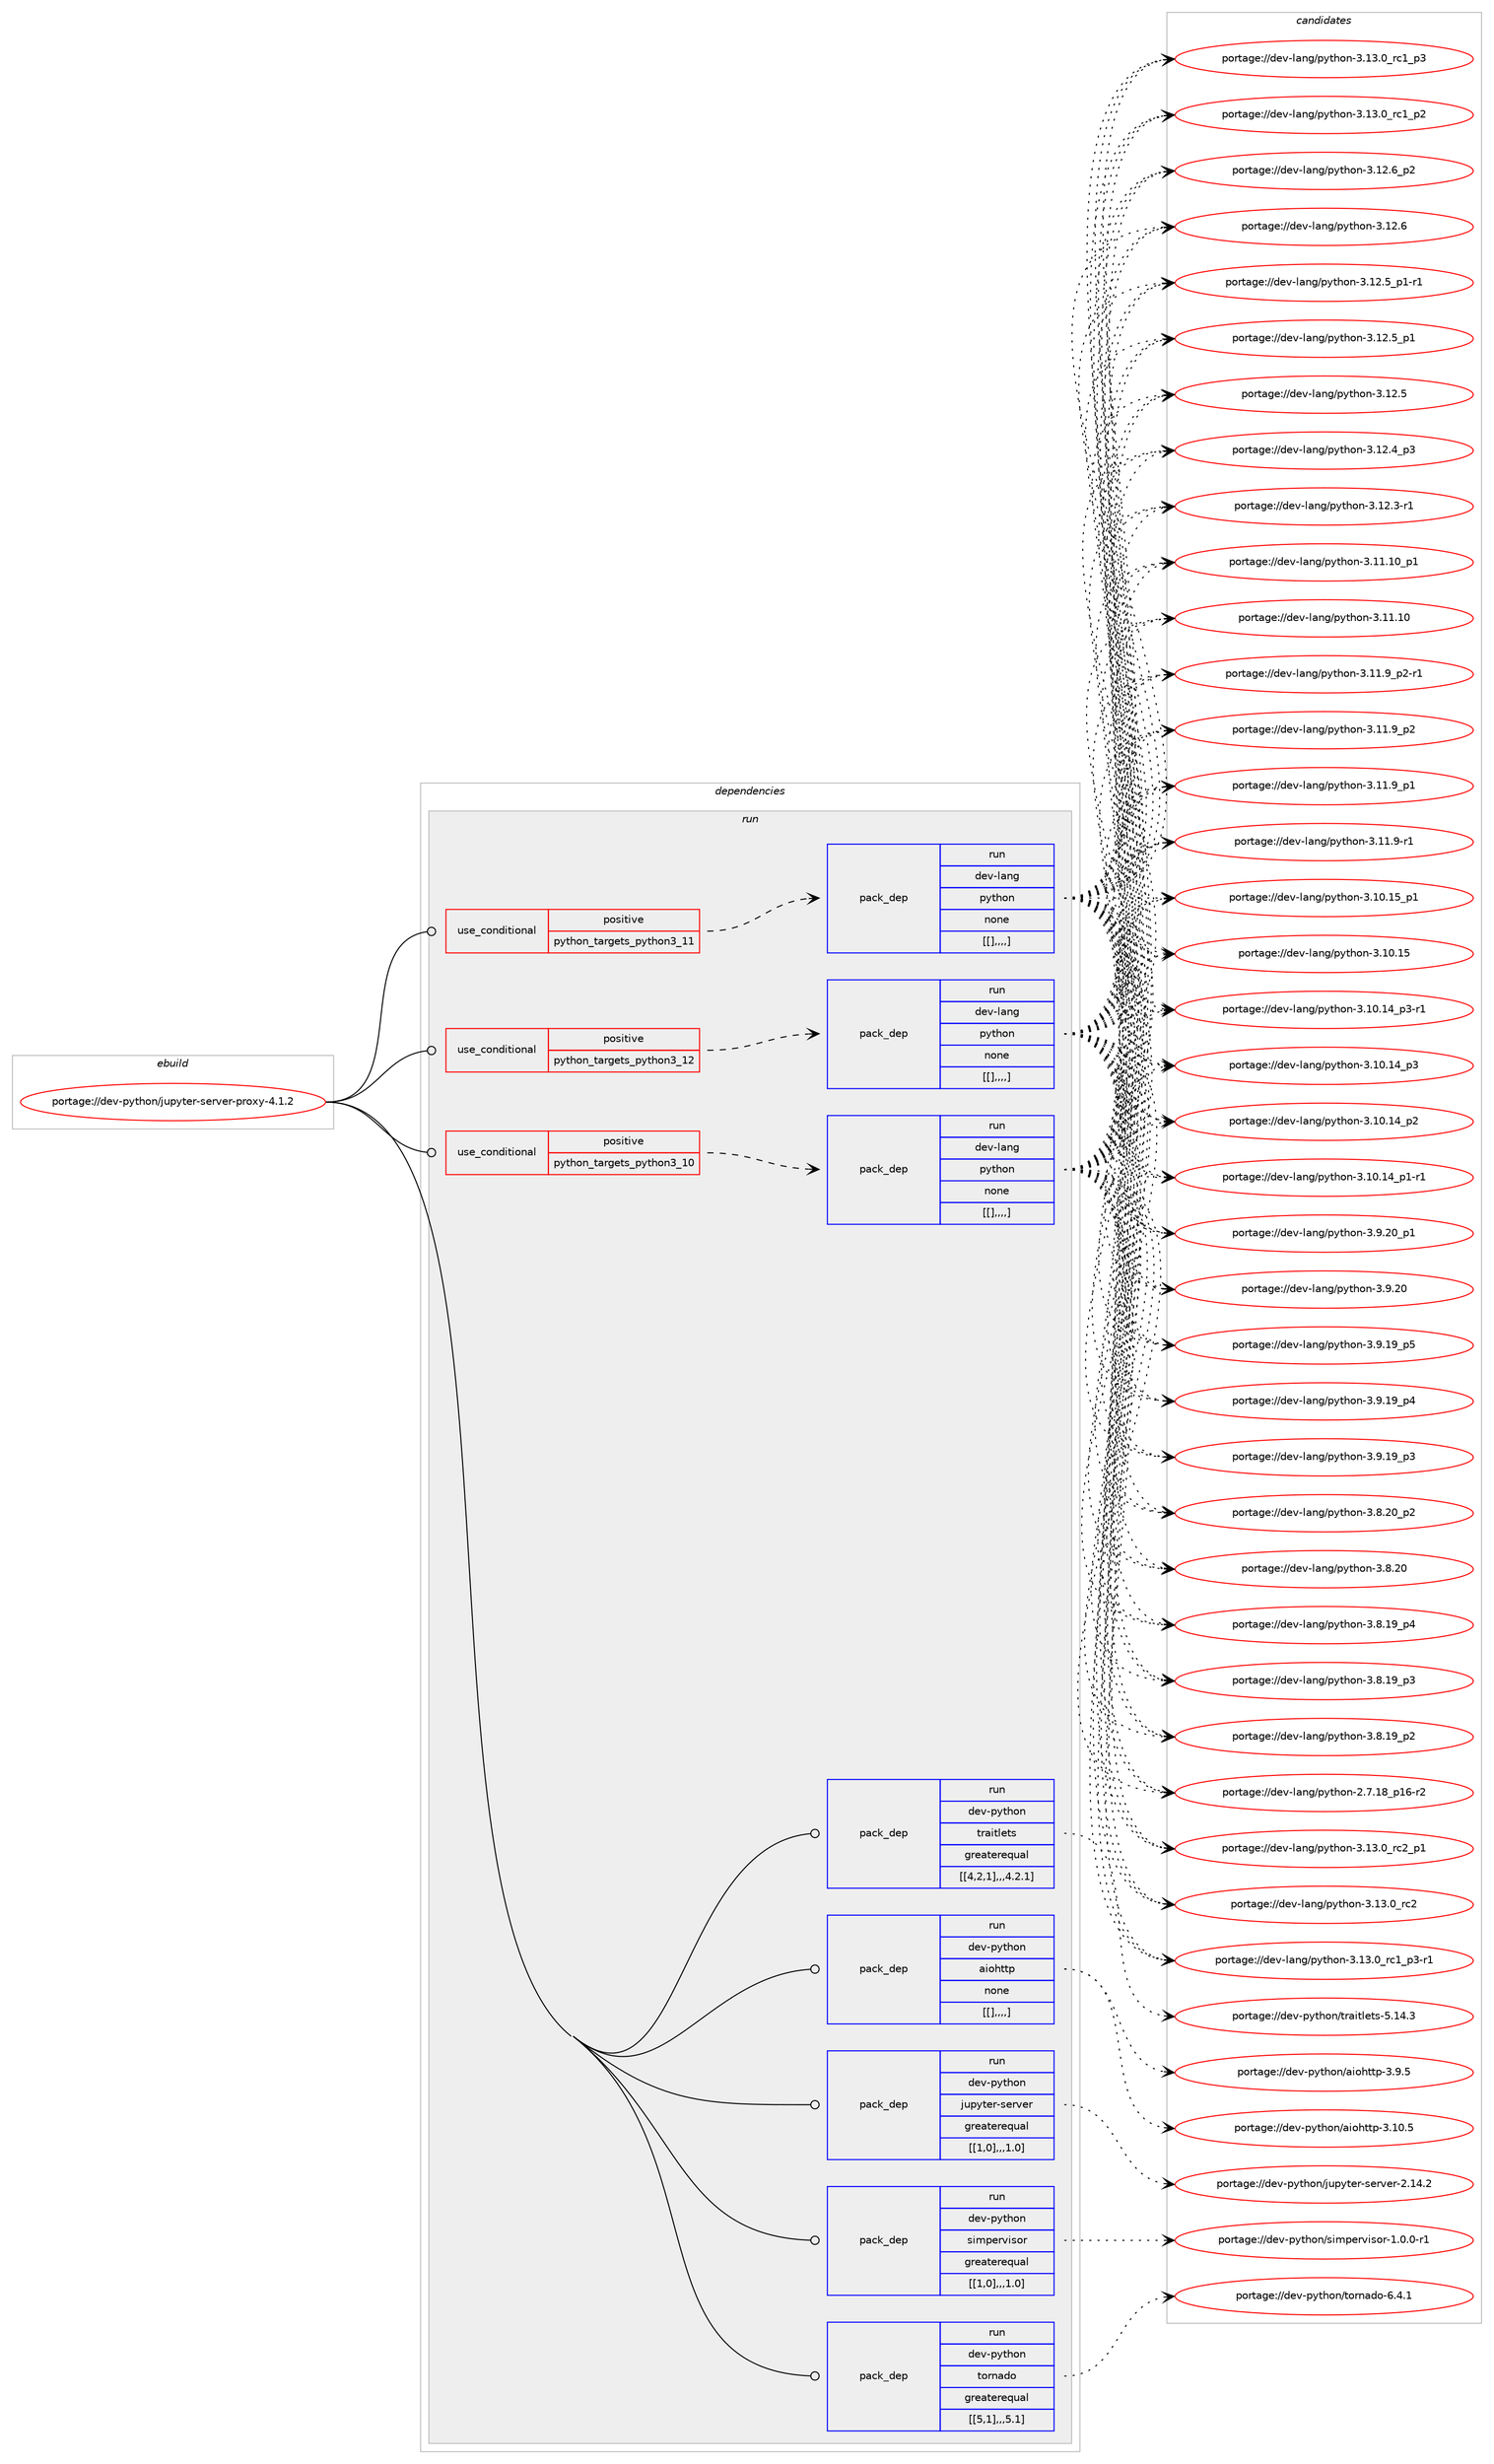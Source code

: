 digraph prolog {

# *************
# Graph options
# *************

newrank=true;
concentrate=true;
compound=true;
graph [rankdir=LR,fontname=Helvetica,fontsize=10,ranksep=1.5];#, ranksep=2.5, nodesep=0.2];
edge  [arrowhead=vee];
node  [fontname=Helvetica,fontsize=10];

# **********
# The ebuild
# **********

subgraph cluster_leftcol {
color=gray;
label=<<i>ebuild</i>>;
id [label="portage://dev-python/jupyter-server-proxy-4.1.2", color=red, width=4, href="../dev-python/jupyter-server-proxy-4.1.2.svg"];
}

# ****************
# The dependencies
# ****************

subgraph cluster_midcol {
color=gray;
label=<<i>dependencies</i>>;
subgraph cluster_compile {
fillcolor="#eeeeee";
style=filled;
label=<<i>compile</i>>;
}
subgraph cluster_compileandrun {
fillcolor="#eeeeee";
style=filled;
label=<<i>compile and run</i>>;
}
subgraph cluster_run {
fillcolor="#eeeeee";
style=filled;
label=<<i>run</i>>;
subgraph cond35204 {
dependency151197 [label=<<TABLE BORDER="0" CELLBORDER="1" CELLSPACING="0" CELLPADDING="4"><TR><TD ROWSPAN="3" CELLPADDING="10">use_conditional</TD></TR><TR><TD>positive</TD></TR><TR><TD>python_targets_python3_10</TD></TR></TABLE>>, shape=none, color=red];
subgraph pack114779 {
dependency151198 [label=<<TABLE BORDER="0" CELLBORDER="1" CELLSPACING="0" CELLPADDING="4" WIDTH="220"><TR><TD ROWSPAN="6" CELLPADDING="30">pack_dep</TD></TR><TR><TD WIDTH="110">run</TD></TR><TR><TD>dev-lang</TD></TR><TR><TD>python</TD></TR><TR><TD>none</TD></TR><TR><TD>[[],,,,]</TD></TR></TABLE>>, shape=none, color=blue];
}
dependency151197:e -> dependency151198:w [weight=20,style="dashed",arrowhead="vee"];
}
id:e -> dependency151197:w [weight=20,style="solid",arrowhead="odot"];
subgraph cond35205 {
dependency151199 [label=<<TABLE BORDER="0" CELLBORDER="1" CELLSPACING="0" CELLPADDING="4"><TR><TD ROWSPAN="3" CELLPADDING="10">use_conditional</TD></TR><TR><TD>positive</TD></TR><TR><TD>python_targets_python3_11</TD></TR></TABLE>>, shape=none, color=red];
subgraph pack114780 {
dependency151200 [label=<<TABLE BORDER="0" CELLBORDER="1" CELLSPACING="0" CELLPADDING="4" WIDTH="220"><TR><TD ROWSPAN="6" CELLPADDING="30">pack_dep</TD></TR><TR><TD WIDTH="110">run</TD></TR><TR><TD>dev-lang</TD></TR><TR><TD>python</TD></TR><TR><TD>none</TD></TR><TR><TD>[[],,,,]</TD></TR></TABLE>>, shape=none, color=blue];
}
dependency151199:e -> dependency151200:w [weight=20,style="dashed",arrowhead="vee"];
}
id:e -> dependency151199:w [weight=20,style="solid",arrowhead="odot"];
subgraph cond35206 {
dependency151201 [label=<<TABLE BORDER="0" CELLBORDER="1" CELLSPACING="0" CELLPADDING="4"><TR><TD ROWSPAN="3" CELLPADDING="10">use_conditional</TD></TR><TR><TD>positive</TD></TR><TR><TD>python_targets_python3_12</TD></TR></TABLE>>, shape=none, color=red];
subgraph pack114781 {
dependency151202 [label=<<TABLE BORDER="0" CELLBORDER="1" CELLSPACING="0" CELLPADDING="4" WIDTH="220"><TR><TD ROWSPAN="6" CELLPADDING="30">pack_dep</TD></TR><TR><TD WIDTH="110">run</TD></TR><TR><TD>dev-lang</TD></TR><TR><TD>python</TD></TR><TR><TD>none</TD></TR><TR><TD>[[],,,,]</TD></TR></TABLE>>, shape=none, color=blue];
}
dependency151201:e -> dependency151202:w [weight=20,style="dashed",arrowhead="vee"];
}
id:e -> dependency151201:w [weight=20,style="solid",arrowhead="odot"];
subgraph pack114782 {
dependency151203 [label=<<TABLE BORDER="0" CELLBORDER="1" CELLSPACING="0" CELLPADDING="4" WIDTH="220"><TR><TD ROWSPAN="6" CELLPADDING="30">pack_dep</TD></TR><TR><TD WIDTH="110">run</TD></TR><TR><TD>dev-python</TD></TR><TR><TD>aiohttp</TD></TR><TR><TD>none</TD></TR><TR><TD>[[],,,,]</TD></TR></TABLE>>, shape=none, color=blue];
}
id:e -> dependency151203:w [weight=20,style="solid",arrowhead="odot"];
subgraph pack114783 {
dependency151204 [label=<<TABLE BORDER="0" CELLBORDER="1" CELLSPACING="0" CELLPADDING="4" WIDTH="220"><TR><TD ROWSPAN="6" CELLPADDING="30">pack_dep</TD></TR><TR><TD WIDTH="110">run</TD></TR><TR><TD>dev-python</TD></TR><TR><TD>jupyter-server</TD></TR><TR><TD>greaterequal</TD></TR><TR><TD>[[1,0],,,1.0]</TD></TR></TABLE>>, shape=none, color=blue];
}
id:e -> dependency151204:w [weight=20,style="solid",arrowhead="odot"];
subgraph pack114784 {
dependency151205 [label=<<TABLE BORDER="0" CELLBORDER="1" CELLSPACING="0" CELLPADDING="4" WIDTH="220"><TR><TD ROWSPAN="6" CELLPADDING="30">pack_dep</TD></TR><TR><TD WIDTH="110">run</TD></TR><TR><TD>dev-python</TD></TR><TR><TD>simpervisor</TD></TR><TR><TD>greaterequal</TD></TR><TR><TD>[[1,0],,,1.0]</TD></TR></TABLE>>, shape=none, color=blue];
}
id:e -> dependency151205:w [weight=20,style="solid",arrowhead="odot"];
subgraph pack114785 {
dependency151206 [label=<<TABLE BORDER="0" CELLBORDER="1" CELLSPACING="0" CELLPADDING="4" WIDTH="220"><TR><TD ROWSPAN="6" CELLPADDING="30">pack_dep</TD></TR><TR><TD WIDTH="110">run</TD></TR><TR><TD>dev-python</TD></TR><TR><TD>tornado</TD></TR><TR><TD>greaterequal</TD></TR><TR><TD>[[5,1],,,5.1]</TD></TR></TABLE>>, shape=none, color=blue];
}
id:e -> dependency151206:w [weight=20,style="solid",arrowhead="odot"];
subgraph pack114786 {
dependency151207 [label=<<TABLE BORDER="0" CELLBORDER="1" CELLSPACING="0" CELLPADDING="4" WIDTH="220"><TR><TD ROWSPAN="6" CELLPADDING="30">pack_dep</TD></TR><TR><TD WIDTH="110">run</TD></TR><TR><TD>dev-python</TD></TR><TR><TD>traitlets</TD></TR><TR><TD>greaterequal</TD></TR><TR><TD>[[4,2,1],,,4.2.1]</TD></TR></TABLE>>, shape=none, color=blue];
}
id:e -> dependency151207:w [weight=20,style="solid",arrowhead="odot"];
}
}

# **************
# The candidates
# **************

subgraph cluster_choices {
rank=same;
color=gray;
label=<<i>candidates</i>>;

subgraph choice114779 {
color=black;
nodesep=1;
choice100101118451089711010347112121116104111110455146495146489511499509511249 [label="portage://dev-lang/python-3.13.0_rc2_p1", color=red, width=4,href="../dev-lang/python-3.13.0_rc2_p1.svg"];
choice10010111845108971101034711212111610411111045514649514648951149950 [label="portage://dev-lang/python-3.13.0_rc2", color=red, width=4,href="../dev-lang/python-3.13.0_rc2.svg"];
choice1001011184510897110103471121211161041111104551464951464895114994995112514511449 [label="portage://dev-lang/python-3.13.0_rc1_p3-r1", color=red, width=4,href="../dev-lang/python-3.13.0_rc1_p3-r1.svg"];
choice100101118451089711010347112121116104111110455146495146489511499499511251 [label="portage://dev-lang/python-3.13.0_rc1_p3", color=red, width=4,href="../dev-lang/python-3.13.0_rc1_p3.svg"];
choice100101118451089711010347112121116104111110455146495146489511499499511250 [label="portage://dev-lang/python-3.13.0_rc1_p2", color=red, width=4,href="../dev-lang/python-3.13.0_rc1_p2.svg"];
choice100101118451089711010347112121116104111110455146495046549511250 [label="portage://dev-lang/python-3.12.6_p2", color=red, width=4,href="../dev-lang/python-3.12.6_p2.svg"];
choice10010111845108971101034711212111610411111045514649504654 [label="portage://dev-lang/python-3.12.6", color=red, width=4,href="../dev-lang/python-3.12.6.svg"];
choice1001011184510897110103471121211161041111104551464950465395112494511449 [label="portage://dev-lang/python-3.12.5_p1-r1", color=red, width=4,href="../dev-lang/python-3.12.5_p1-r1.svg"];
choice100101118451089711010347112121116104111110455146495046539511249 [label="portage://dev-lang/python-3.12.5_p1", color=red, width=4,href="../dev-lang/python-3.12.5_p1.svg"];
choice10010111845108971101034711212111610411111045514649504653 [label="portage://dev-lang/python-3.12.5", color=red, width=4,href="../dev-lang/python-3.12.5.svg"];
choice100101118451089711010347112121116104111110455146495046529511251 [label="portage://dev-lang/python-3.12.4_p3", color=red, width=4,href="../dev-lang/python-3.12.4_p3.svg"];
choice100101118451089711010347112121116104111110455146495046514511449 [label="portage://dev-lang/python-3.12.3-r1", color=red, width=4,href="../dev-lang/python-3.12.3-r1.svg"];
choice10010111845108971101034711212111610411111045514649494649489511249 [label="portage://dev-lang/python-3.11.10_p1", color=red, width=4,href="../dev-lang/python-3.11.10_p1.svg"];
choice1001011184510897110103471121211161041111104551464949464948 [label="portage://dev-lang/python-3.11.10", color=red, width=4,href="../dev-lang/python-3.11.10.svg"];
choice1001011184510897110103471121211161041111104551464949465795112504511449 [label="portage://dev-lang/python-3.11.9_p2-r1", color=red, width=4,href="../dev-lang/python-3.11.9_p2-r1.svg"];
choice100101118451089711010347112121116104111110455146494946579511250 [label="portage://dev-lang/python-3.11.9_p2", color=red, width=4,href="../dev-lang/python-3.11.9_p2.svg"];
choice100101118451089711010347112121116104111110455146494946579511249 [label="portage://dev-lang/python-3.11.9_p1", color=red, width=4,href="../dev-lang/python-3.11.9_p1.svg"];
choice100101118451089711010347112121116104111110455146494946574511449 [label="portage://dev-lang/python-3.11.9-r1", color=red, width=4,href="../dev-lang/python-3.11.9-r1.svg"];
choice10010111845108971101034711212111610411111045514649484649539511249 [label="portage://dev-lang/python-3.10.15_p1", color=red, width=4,href="../dev-lang/python-3.10.15_p1.svg"];
choice1001011184510897110103471121211161041111104551464948464953 [label="portage://dev-lang/python-3.10.15", color=red, width=4,href="../dev-lang/python-3.10.15.svg"];
choice100101118451089711010347112121116104111110455146494846495295112514511449 [label="portage://dev-lang/python-3.10.14_p3-r1", color=red, width=4,href="../dev-lang/python-3.10.14_p3-r1.svg"];
choice10010111845108971101034711212111610411111045514649484649529511251 [label="portage://dev-lang/python-3.10.14_p3", color=red, width=4,href="../dev-lang/python-3.10.14_p3.svg"];
choice10010111845108971101034711212111610411111045514649484649529511250 [label="portage://dev-lang/python-3.10.14_p2", color=red, width=4,href="../dev-lang/python-3.10.14_p2.svg"];
choice100101118451089711010347112121116104111110455146494846495295112494511449 [label="portage://dev-lang/python-3.10.14_p1-r1", color=red, width=4,href="../dev-lang/python-3.10.14_p1-r1.svg"];
choice100101118451089711010347112121116104111110455146574650489511249 [label="portage://dev-lang/python-3.9.20_p1", color=red, width=4,href="../dev-lang/python-3.9.20_p1.svg"];
choice10010111845108971101034711212111610411111045514657465048 [label="portage://dev-lang/python-3.9.20", color=red, width=4,href="../dev-lang/python-3.9.20.svg"];
choice100101118451089711010347112121116104111110455146574649579511253 [label="portage://dev-lang/python-3.9.19_p5", color=red, width=4,href="../dev-lang/python-3.9.19_p5.svg"];
choice100101118451089711010347112121116104111110455146574649579511252 [label="portage://dev-lang/python-3.9.19_p4", color=red, width=4,href="../dev-lang/python-3.9.19_p4.svg"];
choice100101118451089711010347112121116104111110455146574649579511251 [label="portage://dev-lang/python-3.9.19_p3", color=red, width=4,href="../dev-lang/python-3.9.19_p3.svg"];
choice100101118451089711010347112121116104111110455146564650489511250 [label="portage://dev-lang/python-3.8.20_p2", color=red, width=4,href="../dev-lang/python-3.8.20_p2.svg"];
choice10010111845108971101034711212111610411111045514656465048 [label="portage://dev-lang/python-3.8.20", color=red, width=4,href="../dev-lang/python-3.8.20.svg"];
choice100101118451089711010347112121116104111110455146564649579511252 [label="portage://dev-lang/python-3.8.19_p4", color=red, width=4,href="../dev-lang/python-3.8.19_p4.svg"];
choice100101118451089711010347112121116104111110455146564649579511251 [label="portage://dev-lang/python-3.8.19_p3", color=red, width=4,href="../dev-lang/python-3.8.19_p3.svg"];
choice100101118451089711010347112121116104111110455146564649579511250 [label="portage://dev-lang/python-3.8.19_p2", color=red, width=4,href="../dev-lang/python-3.8.19_p2.svg"];
choice100101118451089711010347112121116104111110455046554649569511249544511450 [label="portage://dev-lang/python-2.7.18_p16-r2", color=red, width=4,href="../dev-lang/python-2.7.18_p16-r2.svg"];
dependency151198:e -> choice100101118451089711010347112121116104111110455146495146489511499509511249:w [style=dotted,weight="100"];
dependency151198:e -> choice10010111845108971101034711212111610411111045514649514648951149950:w [style=dotted,weight="100"];
dependency151198:e -> choice1001011184510897110103471121211161041111104551464951464895114994995112514511449:w [style=dotted,weight="100"];
dependency151198:e -> choice100101118451089711010347112121116104111110455146495146489511499499511251:w [style=dotted,weight="100"];
dependency151198:e -> choice100101118451089711010347112121116104111110455146495146489511499499511250:w [style=dotted,weight="100"];
dependency151198:e -> choice100101118451089711010347112121116104111110455146495046549511250:w [style=dotted,weight="100"];
dependency151198:e -> choice10010111845108971101034711212111610411111045514649504654:w [style=dotted,weight="100"];
dependency151198:e -> choice1001011184510897110103471121211161041111104551464950465395112494511449:w [style=dotted,weight="100"];
dependency151198:e -> choice100101118451089711010347112121116104111110455146495046539511249:w [style=dotted,weight="100"];
dependency151198:e -> choice10010111845108971101034711212111610411111045514649504653:w [style=dotted,weight="100"];
dependency151198:e -> choice100101118451089711010347112121116104111110455146495046529511251:w [style=dotted,weight="100"];
dependency151198:e -> choice100101118451089711010347112121116104111110455146495046514511449:w [style=dotted,weight="100"];
dependency151198:e -> choice10010111845108971101034711212111610411111045514649494649489511249:w [style=dotted,weight="100"];
dependency151198:e -> choice1001011184510897110103471121211161041111104551464949464948:w [style=dotted,weight="100"];
dependency151198:e -> choice1001011184510897110103471121211161041111104551464949465795112504511449:w [style=dotted,weight="100"];
dependency151198:e -> choice100101118451089711010347112121116104111110455146494946579511250:w [style=dotted,weight="100"];
dependency151198:e -> choice100101118451089711010347112121116104111110455146494946579511249:w [style=dotted,weight="100"];
dependency151198:e -> choice100101118451089711010347112121116104111110455146494946574511449:w [style=dotted,weight="100"];
dependency151198:e -> choice10010111845108971101034711212111610411111045514649484649539511249:w [style=dotted,weight="100"];
dependency151198:e -> choice1001011184510897110103471121211161041111104551464948464953:w [style=dotted,weight="100"];
dependency151198:e -> choice100101118451089711010347112121116104111110455146494846495295112514511449:w [style=dotted,weight="100"];
dependency151198:e -> choice10010111845108971101034711212111610411111045514649484649529511251:w [style=dotted,weight="100"];
dependency151198:e -> choice10010111845108971101034711212111610411111045514649484649529511250:w [style=dotted,weight="100"];
dependency151198:e -> choice100101118451089711010347112121116104111110455146494846495295112494511449:w [style=dotted,weight="100"];
dependency151198:e -> choice100101118451089711010347112121116104111110455146574650489511249:w [style=dotted,weight="100"];
dependency151198:e -> choice10010111845108971101034711212111610411111045514657465048:w [style=dotted,weight="100"];
dependency151198:e -> choice100101118451089711010347112121116104111110455146574649579511253:w [style=dotted,weight="100"];
dependency151198:e -> choice100101118451089711010347112121116104111110455146574649579511252:w [style=dotted,weight="100"];
dependency151198:e -> choice100101118451089711010347112121116104111110455146574649579511251:w [style=dotted,weight="100"];
dependency151198:e -> choice100101118451089711010347112121116104111110455146564650489511250:w [style=dotted,weight="100"];
dependency151198:e -> choice10010111845108971101034711212111610411111045514656465048:w [style=dotted,weight="100"];
dependency151198:e -> choice100101118451089711010347112121116104111110455146564649579511252:w [style=dotted,weight="100"];
dependency151198:e -> choice100101118451089711010347112121116104111110455146564649579511251:w [style=dotted,weight="100"];
dependency151198:e -> choice100101118451089711010347112121116104111110455146564649579511250:w [style=dotted,weight="100"];
dependency151198:e -> choice100101118451089711010347112121116104111110455046554649569511249544511450:w [style=dotted,weight="100"];
}
subgraph choice114780 {
color=black;
nodesep=1;
choice100101118451089711010347112121116104111110455146495146489511499509511249 [label="portage://dev-lang/python-3.13.0_rc2_p1", color=red, width=4,href="../dev-lang/python-3.13.0_rc2_p1.svg"];
choice10010111845108971101034711212111610411111045514649514648951149950 [label="portage://dev-lang/python-3.13.0_rc2", color=red, width=4,href="../dev-lang/python-3.13.0_rc2.svg"];
choice1001011184510897110103471121211161041111104551464951464895114994995112514511449 [label="portage://dev-lang/python-3.13.0_rc1_p3-r1", color=red, width=4,href="../dev-lang/python-3.13.0_rc1_p3-r1.svg"];
choice100101118451089711010347112121116104111110455146495146489511499499511251 [label="portage://dev-lang/python-3.13.0_rc1_p3", color=red, width=4,href="../dev-lang/python-3.13.0_rc1_p3.svg"];
choice100101118451089711010347112121116104111110455146495146489511499499511250 [label="portage://dev-lang/python-3.13.0_rc1_p2", color=red, width=4,href="../dev-lang/python-3.13.0_rc1_p2.svg"];
choice100101118451089711010347112121116104111110455146495046549511250 [label="portage://dev-lang/python-3.12.6_p2", color=red, width=4,href="../dev-lang/python-3.12.6_p2.svg"];
choice10010111845108971101034711212111610411111045514649504654 [label="portage://dev-lang/python-3.12.6", color=red, width=4,href="../dev-lang/python-3.12.6.svg"];
choice1001011184510897110103471121211161041111104551464950465395112494511449 [label="portage://dev-lang/python-3.12.5_p1-r1", color=red, width=4,href="../dev-lang/python-3.12.5_p1-r1.svg"];
choice100101118451089711010347112121116104111110455146495046539511249 [label="portage://dev-lang/python-3.12.5_p1", color=red, width=4,href="../dev-lang/python-3.12.5_p1.svg"];
choice10010111845108971101034711212111610411111045514649504653 [label="portage://dev-lang/python-3.12.5", color=red, width=4,href="../dev-lang/python-3.12.5.svg"];
choice100101118451089711010347112121116104111110455146495046529511251 [label="portage://dev-lang/python-3.12.4_p3", color=red, width=4,href="../dev-lang/python-3.12.4_p3.svg"];
choice100101118451089711010347112121116104111110455146495046514511449 [label="portage://dev-lang/python-3.12.3-r1", color=red, width=4,href="../dev-lang/python-3.12.3-r1.svg"];
choice10010111845108971101034711212111610411111045514649494649489511249 [label="portage://dev-lang/python-3.11.10_p1", color=red, width=4,href="../dev-lang/python-3.11.10_p1.svg"];
choice1001011184510897110103471121211161041111104551464949464948 [label="portage://dev-lang/python-3.11.10", color=red, width=4,href="../dev-lang/python-3.11.10.svg"];
choice1001011184510897110103471121211161041111104551464949465795112504511449 [label="portage://dev-lang/python-3.11.9_p2-r1", color=red, width=4,href="../dev-lang/python-3.11.9_p2-r1.svg"];
choice100101118451089711010347112121116104111110455146494946579511250 [label="portage://dev-lang/python-3.11.9_p2", color=red, width=4,href="../dev-lang/python-3.11.9_p2.svg"];
choice100101118451089711010347112121116104111110455146494946579511249 [label="portage://dev-lang/python-3.11.9_p1", color=red, width=4,href="../dev-lang/python-3.11.9_p1.svg"];
choice100101118451089711010347112121116104111110455146494946574511449 [label="portage://dev-lang/python-3.11.9-r1", color=red, width=4,href="../dev-lang/python-3.11.9-r1.svg"];
choice10010111845108971101034711212111610411111045514649484649539511249 [label="portage://dev-lang/python-3.10.15_p1", color=red, width=4,href="../dev-lang/python-3.10.15_p1.svg"];
choice1001011184510897110103471121211161041111104551464948464953 [label="portage://dev-lang/python-3.10.15", color=red, width=4,href="../dev-lang/python-3.10.15.svg"];
choice100101118451089711010347112121116104111110455146494846495295112514511449 [label="portage://dev-lang/python-3.10.14_p3-r1", color=red, width=4,href="../dev-lang/python-3.10.14_p3-r1.svg"];
choice10010111845108971101034711212111610411111045514649484649529511251 [label="portage://dev-lang/python-3.10.14_p3", color=red, width=4,href="../dev-lang/python-3.10.14_p3.svg"];
choice10010111845108971101034711212111610411111045514649484649529511250 [label="portage://dev-lang/python-3.10.14_p2", color=red, width=4,href="../dev-lang/python-3.10.14_p2.svg"];
choice100101118451089711010347112121116104111110455146494846495295112494511449 [label="portage://dev-lang/python-3.10.14_p1-r1", color=red, width=4,href="../dev-lang/python-3.10.14_p1-r1.svg"];
choice100101118451089711010347112121116104111110455146574650489511249 [label="portage://dev-lang/python-3.9.20_p1", color=red, width=4,href="../dev-lang/python-3.9.20_p1.svg"];
choice10010111845108971101034711212111610411111045514657465048 [label="portage://dev-lang/python-3.9.20", color=red, width=4,href="../dev-lang/python-3.9.20.svg"];
choice100101118451089711010347112121116104111110455146574649579511253 [label="portage://dev-lang/python-3.9.19_p5", color=red, width=4,href="../dev-lang/python-3.9.19_p5.svg"];
choice100101118451089711010347112121116104111110455146574649579511252 [label="portage://dev-lang/python-3.9.19_p4", color=red, width=4,href="../dev-lang/python-3.9.19_p4.svg"];
choice100101118451089711010347112121116104111110455146574649579511251 [label="portage://dev-lang/python-3.9.19_p3", color=red, width=4,href="../dev-lang/python-3.9.19_p3.svg"];
choice100101118451089711010347112121116104111110455146564650489511250 [label="portage://dev-lang/python-3.8.20_p2", color=red, width=4,href="../dev-lang/python-3.8.20_p2.svg"];
choice10010111845108971101034711212111610411111045514656465048 [label="portage://dev-lang/python-3.8.20", color=red, width=4,href="../dev-lang/python-3.8.20.svg"];
choice100101118451089711010347112121116104111110455146564649579511252 [label="portage://dev-lang/python-3.8.19_p4", color=red, width=4,href="../dev-lang/python-3.8.19_p4.svg"];
choice100101118451089711010347112121116104111110455146564649579511251 [label="portage://dev-lang/python-3.8.19_p3", color=red, width=4,href="../dev-lang/python-3.8.19_p3.svg"];
choice100101118451089711010347112121116104111110455146564649579511250 [label="portage://dev-lang/python-3.8.19_p2", color=red, width=4,href="../dev-lang/python-3.8.19_p2.svg"];
choice100101118451089711010347112121116104111110455046554649569511249544511450 [label="portage://dev-lang/python-2.7.18_p16-r2", color=red, width=4,href="../dev-lang/python-2.7.18_p16-r2.svg"];
dependency151200:e -> choice100101118451089711010347112121116104111110455146495146489511499509511249:w [style=dotted,weight="100"];
dependency151200:e -> choice10010111845108971101034711212111610411111045514649514648951149950:w [style=dotted,weight="100"];
dependency151200:e -> choice1001011184510897110103471121211161041111104551464951464895114994995112514511449:w [style=dotted,weight="100"];
dependency151200:e -> choice100101118451089711010347112121116104111110455146495146489511499499511251:w [style=dotted,weight="100"];
dependency151200:e -> choice100101118451089711010347112121116104111110455146495146489511499499511250:w [style=dotted,weight="100"];
dependency151200:e -> choice100101118451089711010347112121116104111110455146495046549511250:w [style=dotted,weight="100"];
dependency151200:e -> choice10010111845108971101034711212111610411111045514649504654:w [style=dotted,weight="100"];
dependency151200:e -> choice1001011184510897110103471121211161041111104551464950465395112494511449:w [style=dotted,weight="100"];
dependency151200:e -> choice100101118451089711010347112121116104111110455146495046539511249:w [style=dotted,weight="100"];
dependency151200:e -> choice10010111845108971101034711212111610411111045514649504653:w [style=dotted,weight="100"];
dependency151200:e -> choice100101118451089711010347112121116104111110455146495046529511251:w [style=dotted,weight="100"];
dependency151200:e -> choice100101118451089711010347112121116104111110455146495046514511449:w [style=dotted,weight="100"];
dependency151200:e -> choice10010111845108971101034711212111610411111045514649494649489511249:w [style=dotted,weight="100"];
dependency151200:e -> choice1001011184510897110103471121211161041111104551464949464948:w [style=dotted,weight="100"];
dependency151200:e -> choice1001011184510897110103471121211161041111104551464949465795112504511449:w [style=dotted,weight="100"];
dependency151200:e -> choice100101118451089711010347112121116104111110455146494946579511250:w [style=dotted,weight="100"];
dependency151200:e -> choice100101118451089711010347112121116104111110455146494946579511249:w [style=dotted,weight="100"];
dependency151200:e -> choice100101118451089711010347112121116104111110455146494946574511449:w [style=dotted,weight="100"];
dependency151200:e -> choice10010111845108971101034711212111610411111045514649484649539511249:w [style=dotted,weight="100"];
dependency151200:e -> choice1001011184510897110103471121211161041111104551464948464953:w [style=dotted,weight="100"];
dependency151200:e -> choice100101118451089711010347112121116104111110455146494846495295112514511449:w [style=dotted,weight="100"];
dependency151200:e -> choice10010111845108971101034711212111610411111045514649484649529511251:w [style=dotted,weight="100"];
dependency151200:e -> choice10010111845108971101034711212111610411111045514649484649529511250:w [style=dotted,weight="100"];
dependency151200:e -> choice100101118451089711010347112121116104111110455146494846495295112494511449:w [style=dotted,weight="100"];
dependency151200:e -> choice100101118451089711010347112121116104111110455146574650489511249:w [style=dotted,weight="100"];
dependency151200:e -> choice10010111845108971101034711212111610411111045514657465048:w [style=dotted,weight="100"];
dependency151200:e -> choice100101118451089711010347112121116104111110455146574649579511253:w [style=dotted,weight="100"];
dependency151200:e -> choice100101118451089711010347112121116104111110455146574649579511252:w [style=dotted,weight="100"];
dependency151200:e -> choice100101118451089711010347112121116104111110455146574649579511251:w [style=dotted,weight="100"];
dependency151200:e -> choice100101118451089711010347112121116104111110455146564650489511250:w [style=dotted,weight="100"];
dependency151200:e -> choice10010111845108971101034711212111610411111045514656465048:w [style=dotted,weight="100"];
dependency151200:e -> choice100101118451089711010347112121116104111110455146564649579511252:w [style=dotted,weight="100"];
dependency151200:e -> choice100101118451089711010347112121116104111110455146564649579511251:w [style=dotted,weight="100"];
dependency151200:e -> choice100101118451089711010347112121116104111110455146564649579511250:w [style=dotted,weight="100"];
dependency151200:e -> choice100101118451089711010347112121116104111110455046554649569511249544511450:w [style=dotted,weight="100"];
}
subgraph choice114781 {
color=black;
nodesep=1;
choice100101118451089711010347112121116104111110455146495146489511499509511249 [label="portage://dev-lang/python-3.13.0_rc2_p1", color=red, width=4,href="../dev-lang/python-3.13.0_rc2_p1.svg"];
choice10010111845108971101034711212111610411111045514649514648951149950 [label="portage://dev-lang/python-3.13.0_rc2", color=red, width=4,href="../dev-lang/python-3.13.0_rc2.svg"];
choice1001011184510897110103471121211161041111104551464951464895114994995112514511449 [label="portage://dev-lang/python-3.13.0_rc1_p3-r1", color=red, width=4,href="../dev-lang/python-3.13.0_rc1_p3-r1.svg"];
choice100101118451089711010347112121116104111110455146495146489511499499511251 [label="portage://dev-lang/python-3.13.0_rc1_p3", color=red, width=4,href="../dev-lang/python-3.13.0_rc1_p3.svg"];
choice100101118451089711010347112121116104111110455146495146489511499499511250 [label="portage://dev-lang/python-3.13.0_rc1_p2", color=red, width=4,href="../dev-lang/python-3.13.0_rc1_p2.svg"];
choice100101118451089711010347112121116104111110455146495046549511250 [label="portage://dev-lang/python-3.12.6_p2", color=red, width=4,href="../dev-lang/python-3.12.6_p2.svg"];
choice10010111845108971101034711212111610411111045514649504654 [label="portage://dev-lang/python-3.12.6", color=red, width=4,href="../dev-lang/python-3.12.6.svg"];
choice1001011184510897110103471121211161041111104551464950465395112494511449 [label="portage://dev-lang/python-3.12.5_p1-r1", color=red, width=4,href="../dev-lang/python-3.12.5_p1-r1.svg"];
choice100101118451089711010347112121116104111110455146495046539511249 [label="portage://dev-lang/python-3.12.5_p1", color=red, width=4,href="../dev-lang/python-3.12.5_p1.svg"];
choice10010111845108971101034711212111610411111045514649504653 [label="portage://dev-lang/python-3.12.5", color=red, width=4,href="../dev-lang/python-3.12.5.svg"];
choice100101118451089711010347112121116104111110455146495046529511251 [label="portage://dev-lang/python-3.12.4_p3", color=red, width=4,href="../dev-lang/python-3.12.4_p3.svg"];
choice100101118451089711010347112121116104111110455146495046514511449 [label="portage://dev-lang/python-3.12.3-r1", color=red, width=4,href="../dev-lang/python-3.12.3-r1.svg"];
choice10010111845108971101034711212111610411111045514649494649489511249 [label="portage://dev-lang/python-3.11.10_p1", color=red, width=4,href="../dev-lang/python-3.11.10_p1.svg"];
choice1001011184510897110103471121211161041111104551464949464948 [label="portage://dev-lang/python-3.11.10", color=red, width=4,href="../dev-lang/python-3.11.10.svg"];
choice1001011184510897110103471121211161041111104551464949465795112504511449 [label="portage://dev-lang/python-3.11.9_p2-r1", color=red, width=4,href="../dev-lang/python-3.11.9_p2-r1.svg"];
choice100101118451089711010347112121116104111110455146494946579511250 [label="portage://dev-lang/python-3.11.9_p2", color=red, width=4,href="../dev-lang/python-3.11.9_p2.svg"];
choice100101118451089711010347112121116104111110455146494946579511249 [label="portage://dev-lang/python-3.11.9_p1", color=red, width=4,href="../dev-lang/python-3.11.9_p1.svg"];
choice100101118451089711010347112121116104111110455146494946574511449 [label="portage://dev-lang/python-3.11.9-r1", color=red, width=4,href="../dev-lang/python-3.11.9-r1.svg"];
choice10010111845108971101034711212111610411111045514649484649539511249 [label="portage://dev-lang/python-3.10.15_p1", color=red, width=4,href="../dev-lang/python-3.10.15_p1.svg"];
choice1001011184510897110103471121211161041111104551464948464953 [label="portage://dev-lang/python-3.10.15", color=red, width=4,href="../dev-lang/python-3.10.15.svg"];
choice100101118451089711010347112121116104111110455146494846495295112514511449 [label="portage://dev-lang/python-3.10.14_p3-r1", color=red, width=4,href="../dev-lang/python-3.10.14_p3-r1.svg"];
choice10010111845108971101034711212111610411111045514649484649529511251 [label="portage://dev-lang/python-3.10.14_p3", color=red, width=4,href="../dev-lang/python-3.10.14_p3.svg"];
choice10010111845108971101034711212111610411111045514649484649529511250 [label="portage://dev-lang/python-3.10.14_p2", color=red, width=4,href="../dev-lang/python-3.10.14_p2.svg"];
choice100101118451089711010347112121116104111110455146494846495295112494511449 [label="portage://dev-lang/python-3.10.14_p1-r1", color=red, width=4,href="../dev-lang/python-3.10.14_p1-r1.svg"];
choice100101118451089711010347112121116104111110455146574650489511249 [label="portage://dev-lang/python-3.9.20_p1", color=red, width=4,href="../dev-lang/python-3.9.20_p1.svg"];
choice10010111845108971101034711212111610411111045514657465048 [label="portage://dev-lang/python-3.9.20", color=red, width=4,href="../dev-lang/python-3.9.20.svg"];
choice100101118451089711010347112121116104111110455146574649579511253 [label="portage://dev-lang/python-3.9.19_p5", color=red, width=4,href="../dev-lang/python-3.9.19_p5.svg"];
choice100101118451089711010347112121116104111110455146574649579511252 [label="portage://dev-lang/python-3.9.19_p4", color=red, width=4,href="../dev-lang/python-3.9.19_p4.svg"];
choice100101118451089711010347112121116104111110455146574649579511251 [label="portage://dev-lang/python-3.9.19_p3", color=red, width=4,href="../dev-lang/python-3.9.19_p3.svg"];
choice100101118451089711010347112121116104111110455146564650489511250 [label="portage://dev-lang/python-3.8.20_p2", color=red, width=4,href="../dev-lang/python-3.8.20_p2.svg"];
choice10010111845108971101034711212111610411111045514656465048 [label="portage://dev-lang/python-3.8.20", color=red, width=4,href="../dev-lang/python-3.8.20.svg"];
choice100101118451089711010347112121116104111110455146564649579511252 [label="portage://dev-lang/python-3.8.19_p4", color=red, width=4,href="../dev-lang/python-3.8.19_p4.svg"];
choice100101118451089711010347112121116104111110455146564649579511251 [label="portage://dev-lang/python-3.8.19_p3", color=red, width=4,href="../dev-lang/python-3.8.19_p3.svg"];
choice100101118451089711010347112121116104111110455146564649579511250 [label="portage://dev-lang/python-3.8.19_p2", color=red, width=4,href="../dev-lang/python-3.8.19_p2.svg"];
choice100101118451089711010347112121116104111110455046554649569511249544511450 [label="portage://dev-lang/python-2.7.18_p16-r2", color=red, width=4,href="../dev-lang/python-2.7.18_p16-r2.svg"];
dependency151202:e -> choice100101118451089711010347112121116104111110455146495146489511499509511249:w [style=dotted,weight="100"];
dependency151202:e -> choice10010111845108971101034711212111610411111045514649514648951149950:w [style=dotted,weight="100"];
dependency151202:e -> choice1001011184510897110103471121211161041111104551464951464895114994995112514511449:w [style=dotted,weight="100"];
dependency151202:e -> choice100101118451089711010347112121116104111110455146495146489511499499511251:w [style=dotted,weight="100"];
dependency151202:e -> choice100101118451089711010347112121116104111110455146495146489511499499511250:w [style=dotted,weight="100"];
dependency151202:e -> choice100101118451089711010347112121116104111110455146495046549511250:w [style=dotted,weight="100"];
dependency151202:e -> choice10010111845108971101034711212111610411111045514649504654:w [style=dotted,weight="100"];
dependency151202:e -> choice1001011184510897110103471121211161041111104551464950465395112494511449:w [style=dotted,weight="100"];
dependency151202:e -> choice100101118451089711010347112121116104111110455146495046539511249:w [style=dotted,weight="100"];
dependency151202:e -> choice10010111845108971101034711212111610411111045514649504653:w [style=dotted,weight="100"];
dependency151202:e -> choice100101118451089711010347112121116104111110455146495046529511251:w [style=dotted,weight="100"];
dependency151202:e -> choice100101118451089711010347112121116104111110455146495046514511449:w [style=dotted,weight="100"];
dependency151202:e -> choice10010111845108971101034711212111610411111045514649494649489511249:w [style=dotted,weight="100"];
dependency151202:e -> choice1001011184510897110103471121211161041111104551464949464948:w [style=dotted,weight="100"];
dependency151202:e -> choice1001011184510897110103471121211161041111104551464949465795112504511449:w [style=dotted,weight="100"];
dependency151202:e -> choice100101118451089711010347112121116104111110455146494946579511250:w [style=dotted,weight="100"];
dependency151202:e -> choice100101118451089711010347112121116104111110455146494946579511249:w [style=dotted,weight="100"];
dependency151202:e -> choice100101118451089711010347112121116104111110455146494946574511449:w [style=dotted,weight="100"];
dependency151202:e -> choice10010111845108971101034711212111610411111045514649484649539511249:w [style=dotted,weight="100"];
dependency151202:e -> choice1001011184510897110103471121211161041111104551464948464953:w [style=dotted,weight="100"];
dependency151202:e -> choice100101118451089711010347112121116104111110455146494846495295112514511449:w [style=dotted,weight="100"];
dependency151202:e -> choice10010111845108971101034711212111610411111045514649484649529511251:w [style=dotted,weight="100"];
dependency151202:e -> choice10010111845108971101034711212111610411111045514649484649529511250:w [style=dotted,weight="100"];
dependency151202:e -> choice100101118451089711010347112121116104111110455146494846495295112494511449:w [style=dotted,weight="100"];
dependency151202:e -> choice100101118451089711010347112121116104111110455146574650489511249:w [style=dotted,weight="100"];
dependency151202:e -> choice10010111845108971101034711212111610411111045514657465048:w [style=dotted,weight="100"];
dependency151202:e -> choice100101118451089711010347112121116104111110455146574649579511253:w [style=dotted,weight="100"];
dependency151202:e -> choice100101118451089711010347112121116104111110455146574649579511252:w [style=dotted,weight="100"];
dependency151202:e -> choice100101118451089711010347112121116104111110455146574649579511251:w [style=dotted,weight="100"];
dependency151202:e -> choice100101118451089711010347112121116104111110455146564650489511250:w [style=dotted,weight="100"];
dependency151202:e -> choice10010111845108971101034711212111610411111045514656465048:w [style=dotted,weight="100"];
dependency151202:e -> choice100101118451089711010347112121116104111110455146564649579511252:w [style=dotted,weight="100"];
dependency151202:e -> choice100101118451089711010347112121116104111110455146564649579511251:w [style=dotted,weight="100"];
dependency151202:e -> choice100101118451089711010347112121116104111110455146564649579511250:w [style=dotted,weight="100"];
dependency151202:e -> choice100101118451089711010347112121116104111110455046554649569511249544511450:w [style=dotted,weight="100"];
}
subgraph choice114782 {
color=black;
nodesep=1;
choice10010111845112121116104111110479710511110411611611245514649484653 [label="portage://dev-python/aiohttp-3.10.5", color=red, width=4,href="../dev-python/aiohttp-3.10.5.svg"];
choice100101118451121211161041111104797105111104116116112455146574653 [label="portage://dev-python/aiohttp-3.9.5", color=red, width=4,href="../dev-python/aiohttp-3.9.5.svg"];
dependency151203:e -> choice10010111845112121116104111110479710511110411611611245514649484653:w [style=dotted,weight="100"];
dependency151203:e -> choice100101118451121211161041111104797105111104116116112455146574653:w [style=dotted,weight="100"];
}
subgraph choice114783 {
color=black;
nodesep=1;
choice10010111845112121116104111110471061171121211161011144511510111411810111445504649524650 [label="portage://dev-python/jupyter-server-2.14.2", color=red, width=4,href="../dev-python/jupyter-server-2.14.2.svg"];
dependency151204:e -> choice10010111845112121116104111110471061171121211161011144511510111411810111445504649524650:w [style=dotted,weight="100"];
}
subgraph choice114784 {
color=black;
nodesep=1;
choice10010111845112121116104111110471151051091121011141181051151111144549464846484511449 [label="portage://dev-python/simpervisor-1.0.0-r1", color=red, width=4,href="../dev-python/simpervisor-1.0.0-r1.svg"];
dependency151205:e -> choice10010111845112121116104111110471151051091121011141181051151111144549464846484511449:w [style=dotted,weight="100"];
}
subgraph choice114785 {
color=black;
nodesep=1;
choice100101118451121211161041111104711611111411097100111455446524649 [label="portage://dev-python/tornado-6.4.1", color=red, width=4,href="../dev-python/tornado-6.4.1.svg"];
dependency151206:e -> choice100101118451121211161041111104711611111411097100111455446524649:w [style=dotted,weight="100"];
}
subgraph choice114786 {
color=black;
nodesep=1;
choice10010111845112121116104111110471161149710511610810111611545534649524651 [label="portage://dev-python/traitlets-5.14.3", color=red, width=4,href="../dev-python/traitlets-5.14.3.svg"];
dependency151207:e -> choice10010111845112121116104111110471161149710511610810111611545534649524651:w [style=dotted,weight="100"];
}
}

}
